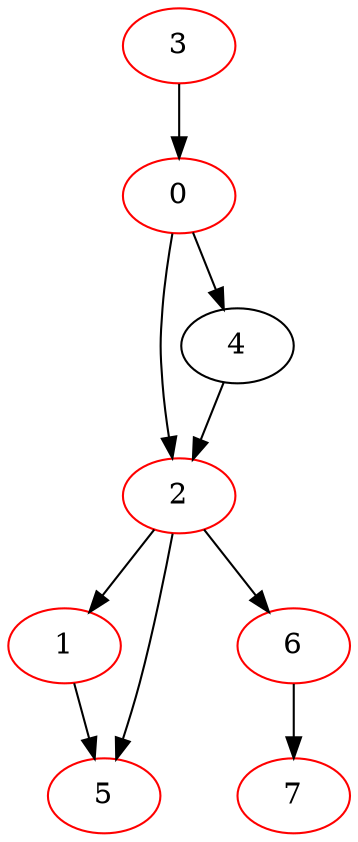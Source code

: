 digraph dfs {
"0" -> {"2"}
"0" -> {"4"}
"1" -> {"5"}
"2" -> {"1"}
"2" -> {"5"}
"2" -> {"6"}
"3" -> {"0"}
"4" -> {"2"}
"6" -> {"7"}
"0" [color=red]
"1" [color=red]
"2" [color=red]
"3" [color=red]
"4"
"5" [color=red]
"6" [color=red]
"7" [color=red]
}
